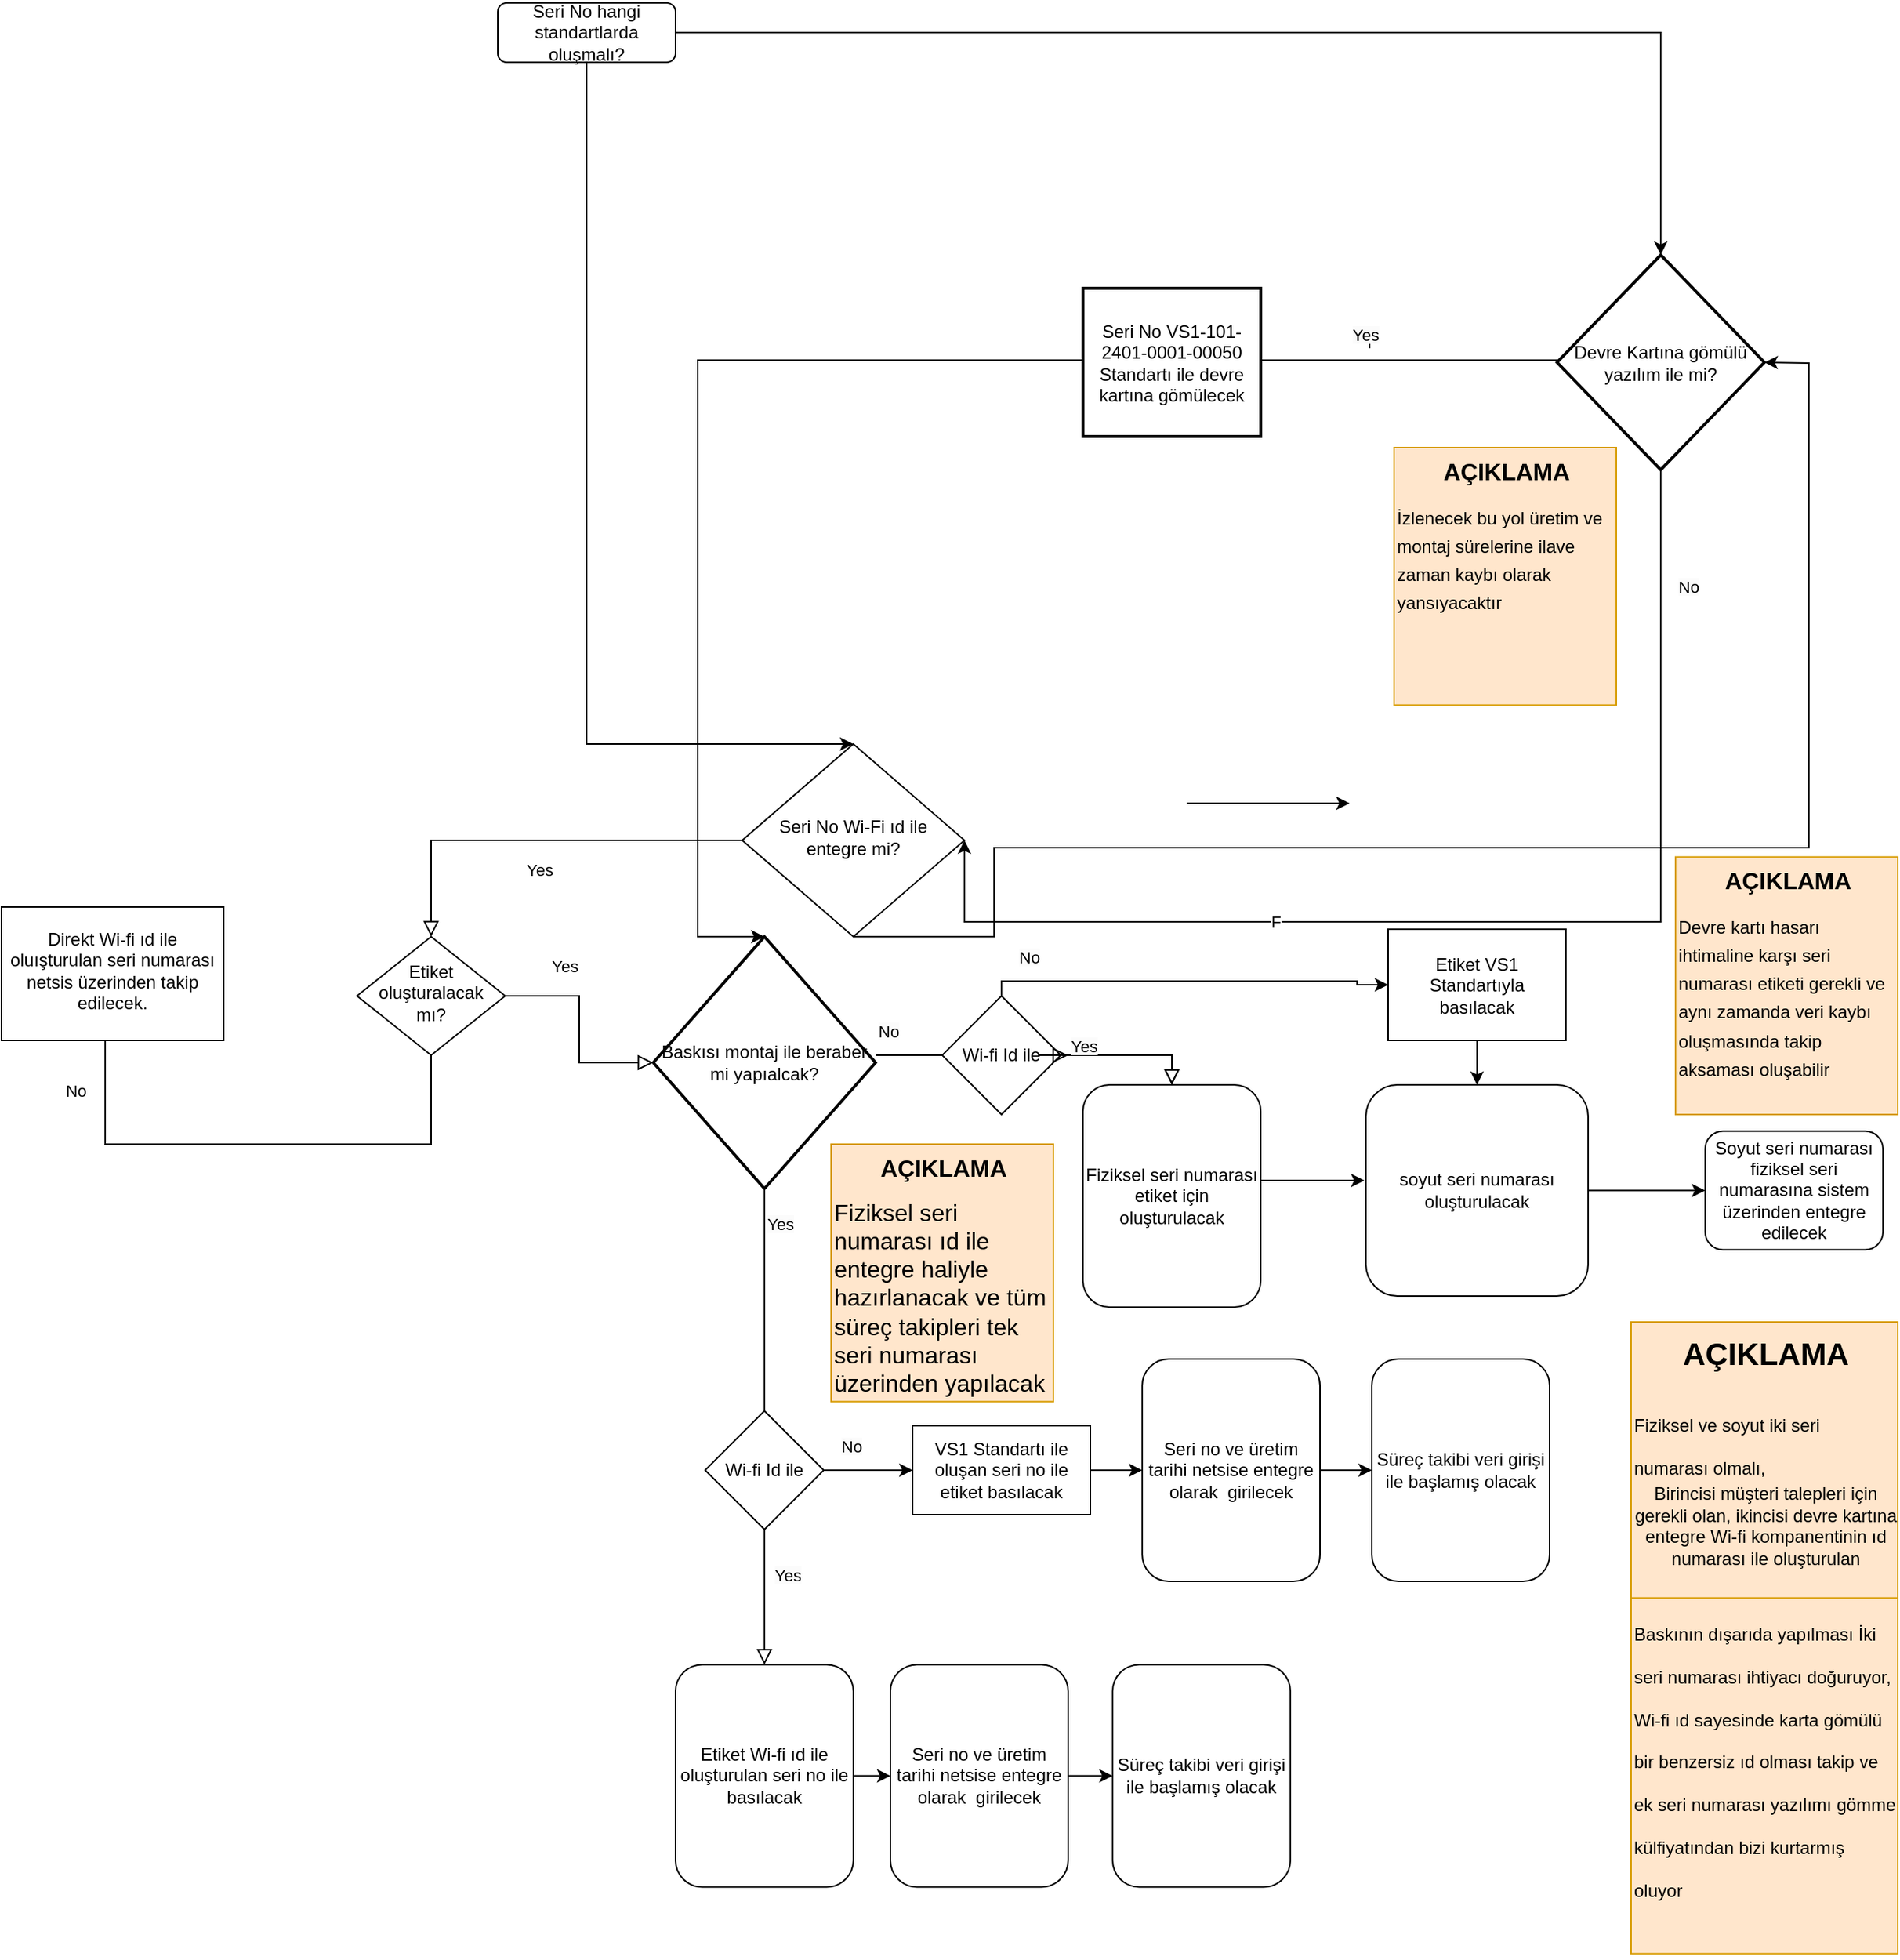 <mxfile version="24.6.4" type="github">
  <diagram id="C5RBs43oDa-KdzZeNtuy" name="Page-1">
    <mxGraphModel dx="3249" dy="2562" grid="1" gridSize="10" guides="1" tooltips="1" connect="1" arrows="1" fold="1" page="1" pageScale="1" pageWidth="827" pageHeight="1169" math="0" shadow="0">
      <root>
        <mxCell id="WIyWlLk6GJQsqaUBKTNV-0" />
        <mxCell id="WIyWlLk6GJQsqaUBKTNV-1" parent="WIyWlLk6GJQsqaUBKTNV-0" />
        <mxCell id="CC0bLma-7pLYSbZLVnVD-12" value="" style="edgeStyle=orthogonalEdgeStyle;rounded=0;orthogonalLoop=1;jettySize=auto;html=1;entryX=0.5;entryY=0;entryDx=0;entryDy=0;" edge="1" parent="WIyWlLk6GJQsqaUBKTNV-1" source="WIyWlLk6GJQsqaUBKTNV-3" target="WIyWlLk6GJQsqaUBKTNV-6">
          <mxGeometry relative="1" as="geometry">
            <mxPoint x="185" y="-77.5" as="targetPoint" />
            <Array as="points">
              <mxPoint x="5" y="-70" />
            </Array>
          </mxGeometry>
        </mxCell>
        <mxCell id="CC0bLma-7pLYSbZLVnVD-14" value="" style="edgeStyle=orthogonalEdgeStyle;rounded=0;orthogonalLoop=1;jettySize=auto;html=1;entryX=0.5;entryY=0;entryDx=0;entryDy=0;entryPerimeter=0;" edge="1" parent="WIyWlLk6GJQsqaUBKTNV-1" source="WIyWlLk6GJQsqaUBKTNV-3" target="CC0bLma-7pLYSbZLVnVD-6">
          <mxGeometry relative="1" as="geometry">
            <mxPoint x="380" y="-100" as="targetPoint" />
            <Array as="points">
              <mxPoint x="730" y="-550" />
            </Array>
          </mxGeometry>
        </mxCell>
        <mxCell id="WIyWlLk6GJQsqaUBKTNV-3" value="Seri No hangi standartlarda oluşmalı?" style="rounded=1;whiteSpace=wrap;html=1;fontSize=12;glass=0;strokeWidth=1;shadow=0;" parent="WIyWlLk6GJQsqaUBKTNV-1" vertex="1">
          <mxGeometry x="-55" y="-570" width="120" height="40" as="geometry" />
        </mxCell>
        <mxCell id="WIyWlLk6GJQsqaUBKTNV-4" value="Yes" style="rounded=0;html=1;jettySize=auto;orthogonalLoop=1;fontSize=11;endArrow=block;endFill=0;endSize=8;strokeWidth=1;shadow=0;labelBackgroundColor=none;edgeStyle=orthogonalEdgeStyle;" parent="WIyWlLk6GJQsqaUBKTNV-1" source="WIyWlLk6GJQsqaUBKTNV-6" target="WIyWlLk6GJQsqaUBKTNV-10" edge="1">
          <mxGeometry y="20" relative="1" as="geometry">
            <mxPoint as="offset" />
            <Array as="points">
              <mxPoint x="-100" y="-5" />
            </Array>
          </mxGeometry>
        </mxCell>
        <mxCell id="WIyWlLk6GJQsqaUBKTNV-6" value="Seri No Wi-Fi ıd ile entegre mi?" style="rhombus;whiteSpace=wrap;html=1;shadow=0;fontFamily=Helvetica;fontSize=12;align=center;strokeWidth=1;spacing=6;spacingTop=-4;" parent="WIyWlLk6GJQsqaUBKTNV-1" vertex="1">
          <mxGeometry x="110" y="-70" width="150" height="130" as="geometry" />
        </mxCell>
        <mxCell id="WIyWlLk6GJQsqaUBKTNV-8" value="No" style="rounded=0;html=1;jettySize=auto;orthogonalLoop=1;fontSize=11;endArrow=block;endFill=0;endSize=8;strokeWidth=1;shadow=0;labelBackgroundColor=none;edgeStyle=orthogonalEdgeStyle;entryX=1;entryY=0.5;entryDx=0;entryDy=0;" parent="WIyWlLk6GJQsqaUBKTNV-1" source="WIyWlLk6GJQsqaUBKTNV-10" target="CC0bLma-7pLYSbZLVnVD-23" edge="1">
          <mxGeometry x="0.333" y="20" relative="1" as="geometry">
            <mxPoint as="offset" />
            <mxPoint x="185" y="340" as="targetPoint" />
            <Array as="points">
              <mxPoint x="-100" y="200" />
              <mxPoint x="-320" y="200" />
            </Array>
          </mxGeometry>
        </mxCell>
        <mxCell id="WIyWlLk6GJQsqaUBKTNV-9" value="Yes" style="edgeStyle=orthogonalEdgeStyle;rounded=0;html=1;jettySize=auto;orthogonalLoop=1;fontSize=11;endArrow=block;endFill=0;endSize=8;strokeWidth=1;shadow=0;labelBackgroundColor=none;" parent="WIyWlLk6GJQsqaUBKTNV-1" source="CC0bLma-7pLYSbZLVnVD-26" target="WIyWlLk6GJQsqaUBKTNV-12" edge="1">
          <mxGeometry x="-1" y="218" relative="1" as="geometry">
            <mxPoint x="-210" y="158" as="offset" />
            <Array as="points">
              <mxPoint x="400" y="140" />
            </Array>
          </mxGeometry>
        </mxCell>
        <mxCell id="WIyWlLk6GJQsqaUBKTNV-10" value="Etiket oluşturalacak mı?" style="rhombus;whiteSpace=wrap;html=1;shadow=0;fontFamily=Helvetica;fontSize=12;align=center;strokeWidth=1;spacing=6;spacingTop=-4;" parent="WIyWlLk6GJQsqaUBKTNV-1" vertex="1">
          <mxGeometry x="-150" y="60" width="100" height="80" as="geometry" />
        </mxCell>
        <mxCell id="WIyWlLk6GJQsqaUBKTNV-12" value="Fiziksel seri numarası etiket için oluşturulacak" style="rounded=1;whiteSpace=wrap;html=1;fontSize=12;glass=0;strokeWidth=1;shadow=0;" parent="WIyWlLk6GJQsqaUBKTNV-1" vertex="1">
          <mxGeometry x="340" y="160" width="120" height="150" as="geometry" />
        </mxCell>
        <mxCell id="CC0bLma-7pLYSbZLVnVD-8" value="T" style="edgeStyle=orthogonalEdgeStyle;rounded=0;orthogonalLoop=1;jettySize=auto;html=1;exitX=0;exitY=0.5;exitDx=0;exitDy=0;exitPerimeter=0;entryX=0.5;entryY=0;entryDx=0;entryDy=0;entryPerimeter=0;" edge="1" parent="WIyWlLk6GJQsqaUBKTNV-1" source="CC0bLma-7pLYSbZLVnVD-6" target="CC0bLma-7pLYSbZLVnVD-26">
          <mxGeometry x="-0.747" y="-12" relative="1" as="geometry">
            <mxPoint x="480" y="-330" as="sourcePoint" />
            <mxPoint x="360" y="-212.5" as="targetPoint" />
            <Array as="points">
              <mxPoint x="660" y="-329" />
              <mxPoint x="80" y="-329" />
              <mxPoint x="80" y="60" />
            </Array>
            <mxPoint as="offset" />
          </mxGeometry>
        </mxCell>
        <mxCell id="CC0bLma-7pLYSbZLVnVD-10" value="" style="edgeStyle=orthogonalEdgeStyle;rounded=0;orthogonalLoop=1;jettySize=auto;html=1;entryX=1;entryY=0.5;entryDx=0;entryDy=0;" edge="1" parent="WIyWlLk6GJQsqaUBKTNV-1" source="CC0bLma-7pLYSbZLVnVD-6" target="WIyWlLk6GJQsqaUBKTNV-6">
          <mxGeometry relative="1" as="geometry">
            <mxPoint x="740" y="10" as="targetPoint" />
            <Array as="points">
              <mxPoint x="730" y="-327" />
              <mxPoint x="730" y="50" />
              <mxPoint x="260" y="50" />
            </Array>
          </mxGeometry>
        </mxCell>
        <mxCell id="CC0bLma-7pLYSbZLVnVD-15" value="F" style="edgeLabel;html=1;align=center;verticalAlign=middle;resizable=0;points=[];" vertex="1" connectable="0" parent="CC0bLma-7pLYSbZLVnVD-10">
          <mxGeometry x="0.363" relative="1" as="geometry">
            <mxPoint as="offset" />
          </mxGeometry>
        </mxCell>
        <mxCell id="CC0bLma-7pLYSbZLVnVD-6" value="Devre Kartına gömülü yazılım ile mi?" style="strokeWidth=2;html=1;shape=mxgraph.flowchart.decision;whiteSpace=wrap;" vertex="1" parent="WIyWlLk6GJQsqaUBKTNV-1">
          <mxGeometry x="660" y="-400" width="140" height="145" as="geometry" />
        </mxCell>
        <mxCell id="CC0bLma-7pLYSbZLVnVD-7" value="Seri No VS1-101-2401-0001-00050 Standartı ile devre kartına gömülecek" style="whiteSpace=wrap;html=1;strokeWidth=2;" vertex="1" parent="WIyWlLk6GJQsqaUBKTNV-1">
          <mxGeometry x="340" y="-377.5" width="120" height="100" as="geometry" />
        </mxCell>
        <mxCell id="CC0bLma-7pLYSbZLVnVD-19" value="" style="edgeStyle=orthogonalEdgeStyle;rounded=0;orthogonalLoop=1;jettySize=auto;html=1;" edge="1" parent="WIyWlLk6GJQsqaUBKTNV-1">
          <mxGeometry relative="1" as="geometry">
            <mxPoint x="410" y="-30" as="sourcePoint" />
            <mxPoint x="520" y="-30" as="targetPoint" />
            <Array as="points">
              <mxPoint x="500" y="-30" />
            </Array>
          </mxGeometry>
        </mxCell>
        <mxCell id="CC0bLma-7pLYSbZLVnVD-21" value="" style="endArrow=classic;html=1;rounded=0;" edge="1" parent="WIyWlLk6GJQsqaUBKTNV-1">
          <mxGeometry width="50" height="50" relative="1" as="geometry">
            <mxPoint x="460" y="224.5" as="sourcePoint" />
            <mxPoint x="530" y="224.5" as="targetPoint" />
            <Array as="points">
              <mxPoint x="500" y="224.5" />
            </Array>
          </mxGeometry>
        </mxCell>
        <mxCell id="CC0bLma-7pLYSbZLVnVD-35" value="" style="edgeStyle=orthogonalEdgeStyle;rounded=0;orthogonalLoop=1;jettySize=auto;html=1;" edge="1" parent="WIyWlLk6GJQsqaUBKTNV-1" source="CC0bLma-7pLYSbZLVnVD-22" target="CC0bLma-7pLYSbZLVnVD-32">
          <mxGeometry relative="1" as="geometry" />
        </mxCell>
        <mxCell id="CC0bLma-7pLYSbZLVnVD-22" value="soyut seri numarası oluşturulacak" style="rounded=1;whiteSpace=wrap;html=1;" vertex="1" parent="WIyWlLk6GJQsqaUBKTNV-1">
          <mxGeometry x="531" y="160" width="150" height="142.5" as="geometry" />
        </mxCell>
        <mxCell id="CC0bLma-7pLYSbZLVnVD-23" value="Direkt Wi-fi ıd ile oluışturulan seri numarası netsis üzerinden takip edilecek." style="whiteSpace=wrap;html=1;shadow=0;strokeWidth=1;spacing=6;spacingTop=-4;" vertex="1" parent="WIyWlLk6GJQsqaUBKTNV-1">
          <mxGeometry x="-390" y="40" width="150" height="90" as="geometry" />
        </mxCell>
        <mxCell id="CC0bLma-7pLYSbZLVnVD-27" value="" style="edgeStyle=orthogonalEdgeStyle;rounded=0;html=1;jettySize=auto;orthogonalLoop=1;fontSize=11;endArrow=block;endFill=0;endSize=8;strokeWidth=1;shadow=0;labelBackgroundColor=none;" edge="1" parent="WIyWlLk6GJQsqaUBKTNV-1" source="WIyWlLk6GJQsqaUBKTNV-10" target="CC0bLma-7pLYSbZLVnVD-26">
          <mxGeometry y="10" relative="1" as="geometry">
            <mxPoint as="offset" />
            <mxPoint x="-100" y="140" as="sourcePoint" />
            <mxPoint x="390" y="150" as="targetPoint" />
            <Array as="points" />
          </mxGeometry>
        </mxCell>
        <mxCell id="CC0bLma-7pLYSbZLVnVD-26" value="Baskısı montaj ile beraber mi yapıalcak?" style="strokeWidth=2;html=1;shape=mxgraph.flowchart.decision;whiteSpace=wrap;" vertex="1" parent="WIyWlLk6GJQsqaUBKTNV-1">
          <mxGeometry x="50" y="60" width="150" height="170" as="geometry" />
        </mxCell>
        <mxCell id="CC0bLma-7pLYSbZLVnVD-28" value="Yes" style="edgeStyle=orthogonalEdgeStyle;rounded=0;html=1;jettySize=auto;orthogonalLoop=1;fontSize=11;endArrow=block;endFill=0;endSize=8;strokeWidth=1;shadow=0;labelBackgroundColor=none;exitX=1;exitY=0.5;exitDx=0;exitDy=0;exitPerimeter=0;" edge="1" parent="WIyWlLk6GJQsqaUBKTNV-1" source="CC0bLma-7pLYSbZLVnVD-65">
          <mxGeometry x="-1" y="121" relative="1" as="geometry">
            <mxPoint x="61" y="105" as="offset" />
            <mxPoint x="210" y="140" as="sourcePoint" />
            <mxPoint x="400" y="160" as="targetPoint" />
            <Array as="points">
              <mxPoint x="200" y="140" />
              <mxPoint x="400" y="140" />
            </Array>
          </mxGeometry>
        </mxCell>
        <mxCell id="CC0bLma-7pLYSbZLVnVD-29" value="" style="edgeStyle=orthogonalEdgeStyle;rounded=0;html=1;jettySize=auto;orthogonalLoop=1;fontSize=11;endArrow=block;endFill=0;endSize=8;strokeWidth=1;shadow=0;labelBackgroundColor=none;exitX=0.5;exitY=1;exitDx=0;exitDy=0;exitPerimeter=0;entryX=0.5;entryY=0;entryDx=0;entryDy=0;" edge="1" parent="WIyWlLk6GJQsqaUBKTNV-1" source="CC0bLma-7pLYSbZLVnVD-26" target="CC0bLma-7pLYSbZLVnVD-39">
          <mxGeometry y="10" relative="1" as="geometry">
            <mxPoint as="offset" />
            <mxPoint x="90" y="280" as="sourcePoint" />
            <mxPoint x="190" y="430" as="targetPoint" />
            <Array as="points">
              <mxPoint x="125" y="390" />
              <mxPoint x="125" y="390" />
            </Array>
          </mxGeometry>
        </mxCell>
        <mxCell id="CC0bLma-7pLYSbZLVnVD-32" value="Soyut seri numarası fiziksel seri numarasına sistem üzerinden entegre edilecek" style="rounded=1;whiteSpace=wrap;html=1;" vertex="1" parent="WIyWlLk6GJQsqaUBKTNV-1">
          <mxGeometry x="760" y="191.25" width="120" height="80" as="geometry" />
        </mxCell>
        <mxCell id="CC0bLma-7pLYSbZLVnVD-36" value="&lt;h1 style=&quot;text-align: center; margin-top: 0px;&quot;&gt;&lt;span style=&quot;font-size: 21px;&quot;&gt;AÇIKLAMA&lt;/span&gt;&lt;/h1&gt;&lt;h1 style=&quot;margin-top: 0px;&quot;&gt;&lt;span style=&quot;font-size: 12px; font-weight: 400; text-align: center;&quot;&gt;Fiziksel ve soyut iki seri numarası olmalı,&lt;/span&gt;&lt;div style=&quot;font-size: 12px; font-weight: 400; text-align: center;&quot;&gt;Birincisi müşteri talepleri için gerekli olan, ikincisi devre kartına entegre Wi-fi kompanentinin ıd numarası ile oluşturulan&lt;/div&gt;&lt;/h1&gt;" style="text;html=1;whiteSpace=wrap;overflow=hidden;rounded=0;fillColor=#ffe6cc;strokeColor=#d79b00;" vertex="1" parent="WIyWlLk6GJQsqaUBKTNV-1">
          <mxGeometry x="710" y="320" width="180" height="213.75" as="geometry" />
        </mxCell>
        <mxCell id="CC0bLma-7pLYSbZLVnVD-37" value="&lt;h1 style=&quot;margin-top: 0px;&quot;&gt;&lt;span style=&quot;font-size: 12px; font-weight: 400; text-align: center;&quot;&gt;Baskının dışarıda yapılması İki seri numarası ihtiyacı doğuruyor,&amp;nbsp; Wi-fi ıd sayesinde karta gömülü bir benzersiz ıd olması takip ve ek seri numarası yazılımı gömme külfiyatından bizi kurtarmış oluyor&lt;/span&gt;&lt;br&gt;&lt;/h1&gt;" style="text;html=1;whiteSpace=wrap;overflow=hidden;rounded=0;fillColor=#ffe6cc;strokeColor=#d79b00;" vertex="1" parent="WIyWlLk6GJQsqaUBKTNV-1">
          <mxGeometry x="710" y="506.25" width="180" height="240" as="geometry" />
        </mxCell>
        <mxCell id="CC0bLma-7pLYSbZLVnVD-41" value="" style="edgeStyle=orthogonalEdgeStyle;rounded=0;orthogonalLoop=1;jettySize=auto;html=1;" edge="1" parent="WIyWlLk6GJQsqaUBKTNV-1" source="CC0bLma-7pLYSbZLVnVD-39" target="CC0bLma-7pLYSbZLVnVD-40">
          <mxGeometry relative="1" as="geometry" />
        </mxCell>
        <mxCell id="CC0bLma-7pLYSbZLVnVD-39" value="Etiket Wi-fi ıd ile oluşturulan seri no ile basılacak" style="rounded=1;whiteSpace=wrap;html=1;fontSize=12;glass=0;strokeWidth=1;shadow=0;" vertex="1" parent="WIyWlLk6GJQsqaUBKTNV-1">
          <mxGeometry x="65" y="551.25" width="120" height="150" as="geometry" />
        </mxCell>
        <mxCell id="CC0bLma-7pLYSbZLVnVD-44" value="" style="edgeStyle=orthogonalEdgeStyle;rounded=0;orthogonalLoop=1;jettySize=auto;html=1;" edge="1" parent="WIyWlLk6GJQsqaUBKTNV-1" source="CC0bLma-7pLYSbZLVnVD-40" target="CC0bLma-7pLYSbZLVnVD-43">
          <mxGeometry relative="1" as="geometry" />
        </mxCell>
        <mxCell id="CC0bLma-7pLYSbZLVnVD-40" value="Seri no ve üretim tarihi netsise entegre olarak&amp;nbsp; girilecek" style="rounded=1;whiteSpace=wrap;html=1;fontSize=12;glass=0;strokeWidth=1;shadow=0;" vertex="1" parent="WIyWlLk6GJQsqaUBKTNV-1">
          <mxGeometry x="210" y="551.25" width="120" height="150" as="geometry" />
        </mxCell>
        <mxCell id="CC0bLma-7pLYSbZLVnVD-43" value="Süreç takibi veri girişi ile başlamış olacak" style="rounded=1;whiteSpace=wrap;html=1;fontSize=12;glass=0;strokeWidth=1;shadow=0;" vertex="1" parent="WIyWlLk6GJQsqaUBKTNV-1">
          <mxGeometry x="360" y="551.25" width="120" height="150" as="geometry" />
        </mxCell>
        <mxCell id="CC0bLma-7pLYSbZLVnVD-45" value="&lt;h1 style=&quot;text-align: center; margin-top: 0px; font-size: 16px;&quot;&gt;&lt;font style=&quot;font-size: 16px;&quot;&gt;AÇIKLAMA&lt;/font&gt;&lt;/h1&gt;&lt;h1 style=&quot;margin-top: 0px; font-size: 16px;&quot;&gt;&lt;span style=&quot;font-weight: 400; text-align: center;&quot;&gt;&lt;font style=&quot;font-size: 16px;&quot;&gt;Fiziksel seri numarası ıd ile entegre haliyle hazırlanacak ve tüm süreç takipleri tek seri numarası üzerinden yapılacak&lt;/font&gt;&lt;/span&gt;&lt;br&gt;&lt;/h1&gt;" style="text;html=1;whiteSpace=wrap;overflow=hidden;rounded=0;fillColor=#ffe6cc;strokeColor=#d79b00;" vertex="1" parent="WIyWlLk6GJQsqaUBKTNV-1">
          <mxGeometry x="170" y="200" width="150" height="173.75" as="geometry" />
        </mxCell>
        <mxCell id="CC0bLma-7pLYSbZLVnVD-51" value="" style="edgeStyle=orthogonalEdgeStyle;rounded=0;orthogonalLoop=1;jettySize=auto;html=1;" edge="1" parent="WIyWlLk6GJQsqaUBKTNV-1" source="CC0bLma-7pLYSbZLVnVD-49" target="CC0bLma-7pLYSbZLVnVD-50">
          <mxGeometry relative="1" as="geometry" />
        </mxCell>
        <mxCell id="CC0bLma-7pLYSbZLVnVD-49" value="Wi-fi Id ile" style="rhombus;whiteSpace=wrap;html=1;" vertex="1" parent="WIyWlLk6GJQsqaUBKTNV-1">
          <mxGeometry x="85" y="380" width="80" height="80" as="geometry" />
        </mxCell>
        <mxCell id="CC0bLma-7pLYSbZLVnVD-56" value="" style="edgeStyle=orthogonalEdgeStyle;rounded=0;orthogonalLoop=1;jettySize=auto;html=1;" edge="1" parent="WIyWlLk6GJQsqaUBKTNV-1" source="CC0bLma-7pLYSbZLVnVD-50" target="CC0bLma-7pLYSbZLVnVD-54">
          <mxGeometry relative="1" as="geometry" />
        </mxCell>
        <mxCell id="CC0bLma-7pLYSbZLVnVD-50" value="VS1 Standartı ile oluşan seri no ile etiket basılacak" style="whiteSpace=wrap;html=1;" vertex="1" parent="WIyWlLk6GJQsqaUBKTNV-1">
          <mxGeometry x="225" y="390" width="120" height="60" as="geometry" />
        </mxCell>
        <mxCell id="CC0bLma-7pLYSbZLVnVD-52" value="&lt;span style=&quot;color: rgb(0, 0, 0); font-family: Helvetica; font-size: 11px; font-style: normal; font-variant-ligatures: normal; font-variant-caps: normal; font-weight: 400; letter-spacing: normal; orphans: 2; text-align: center; text-indent: 0px; text-transform: none; widows: 2; word-spacing: 0px; -webkit-text-stroke-width: 0px; white-space: nowrap; background-color: rgb(251, 251, 251); text-decoration-thickness: initial; text-decoration-style: initial; text-decoration-color: initial; display: inline !important; float: none;&quot;&gt;Yes&lt;/span&gt;" style="text;whiteSpace=wrap;html=1;" vertex="1" parent="WIyWlLk6GJQsqaUBKTNV-1">
          <mxGeometry x="130" y="476.88" width="50" height="40" as="geometry" />
        </mxCell>
        <mxCell id="CC0bLma-7pLYSbZLVnVD-53" value="&lt;span style=&quot;color: rgb(0, 0, 0); font-family: Helvetica; font-size: 11px; font-style: normal; font-variant-ligatures: normal; font-variant-caps: normal; font-weight: 400; letter-spacing: normal; orphans: 2; text-align: center; text-indent: 0px; text-transform: none; widows: 2; word-spacing: 0px; -webkit-text-stroke-width: 0px; white-space: nowrap; background-color: rgb(251, 251, 251); text-decoration-thickness: initial; text-decoration-style: initial; text-decoration-color: initial; display: inline !important; float: none;&quot;&gt;No&lt;/span&gt;" style="text;whiteSpace=wrap;html=1;" vertex="1" parent="WIyWlLk6GJQsqaUBKTNV-1">
          <mxGeometry x="175" y="390" width="50" height="40" as="geometry" />
        </mxCell>
        <mxCell id="CC0bLma-7pLYSbZLVnVD-57" value="" style="edgeStyle=orthogonalEdgeStyle;rounded=0;orthogonalLoop=1;jettySize=auto;html=1;" edge="1" parent="WIyWlLk6GJQsqaUBKTNV-1" source="CC0bLma-7pLYSbZLVnVD-54" target="CC0bLma-7pLYSbZLVnVD-55">
          <mxGeometry relative="1" as="geometry" />
        </mxCell>
        <mxCell id="CC0bLma-7pLYSbZLVnVD-54" value="Seri no ve üretim tarihi netsise entegre olarak&amp;nbsp; girilecek" style="rounded=1;whiteSpace=wrap;html=1;fontSize=12;glass=0;strokeWidth=1;shadow=0;" vertex="1" parent="WIyWlLk6GJQsqaUBKTNV-1">
          <mxGeometry x="380" y="345" width="120" height="150" as="geometry" />
        </mxCell>
        <mxCell id="CC0bLma-7pLYSbZLVnVD-55" value="Süreç takibi veri girişi ile başlamış olacak" style="rounded=1;whiteSpace=wrap;html=1;fontSize=12;glass=0;strokeWidth=1;shadow=0;" vertex="1" parent="WIyWlLk6GJQsqaUBKTNV-1">
          <mxGeometry x="535" y="345" width="120" height="150" as="geometry" />
        </mxCell>
        <mxCell id="CC0bLma-7pLYSbZLVnVD-63" style="edgeStyle=orthogonalEdgeStyle;rounded=0;orthogonalLoop=1;jettySize=auto;html=1;entryX=0;entryY=0.5;entryDx=0;entryDy=0;" edge="1" parent="WIyWlLk6GJQsqaUBKTNV-1" source="CC0bLma-7pLYSbZLVnVD-58" target="CC0bLma-7pLYSbZLVnVD-61">
          <mxGeometry relative="1" as="geometry">
            <mxPoint x="520" y="93" as="targetPoint" />
            <Array as="points">
              <mxPoint x="285" y="90" />
              <mxPoint x="525" y="90" />
              <mxPoint x="525" y="93" />
            </Array>
          </mxGeometry>
        </mxCell>
        <mxCell id="CC0bLma-7pLYSbZLVnVD-58" value="Wi-fi Id ile" style="rhombus;whiteSpace=wrap;html=1;" vertex="1" parent="WIyWlLk6GJQsqaUBKTNV-1">
          <mxGeometry x="245" y="100" width="80" height="80" as="geometry" />
        </mxCell>
        <mxCell id="CC0bLma-7pLYSbZLVnVD-72" value="" style="edgeStyle=orthogonalEdgeStyle;rounded=0;orthogonalLoop=1;jettySize=auto;html=1;" edge="1" parent="WIyWlLk6GJQsqaUBKTNV-1" source="CC0bLma-7pLYSbZLVnVD-61" target="CC0bLma-7pLYSbZLVnVD-22">
          <mxGeometry relative="1" as="geometry" />
        </mxCell>
        <mxCell id="CC0bLma-7pLYSbZLVnVD-61" value="Etiket VS1 Standartıyla basılacak" style="whiteSpace=wrap;html=1;" vertex="1" parent="WIyWlLk6GJQsqaUBKTNV-1">
          <mxGeometry x="546" y="55" width="120" height="75" as="geometry" />
        </mxCell>
        <mxCell id="CC0bLma-7pLYSbZLVnVD-64" value="&lt;span style=&quot;color: rgb(0, 0, 0); font-family: Helvetica; font-size: 11px; font-style: normal; font-variant-ligatures: normal; font-variant-caps: normal; font-weight: 400; letter-spacing: normal; orphans: 2; text-align: center; text-indent: 0px; text-transform: none; widows: 2; word-spacing: 0px; -webkit-text-stroke-width: 0px; white-space: nowrap; background-color: rgb(251, 251, 251); text-decoration-thickness: initial; text-decoration-style: initial; text-decoration-color: initial; display: inline !important; float: none;&quot;&gt;No&lt;/span&gt;" style="text;whiteSpace=wrap;html=1;" vertex="1" parent="WIyWlLk6GJQsqaUBKTNV-1">
          <mxGeometry x="295" y="60" width="50" height="40" as="geometry" />
        </mxCell>
        <mxCell id="CC0bLma-7pLYSbZLVnVD-66" value="" style="edgeStyle=orthogonalEdgeStyle;rounded=0;html=1;jettySize=auto;orthogonalLoop=1;fontSize=11;endArrow=block;endFill=0;endSize=8;strokeWidth=1;shadow=0;labelBackgroundColor=none;exitX=1;exitY=0.5;exitDx=0;exitDy=0;exitPerimeter=0;" edge="1" parent="WIyWlLk6GJQsqaUBKTNV-1" source="CC0bLma-7pLYSbZLVnVD-58" target="CC0bLma-7pLYSbZLVnVD-65">
          <mxGeometry x="-1" y="121" relative="1" as="geometry">
            <mxPoint x="61" y="105" as="offset" />
            <mxPoint x="325" y="140" as="sourcePoint" />
            <mxPoint x="400" y="160" as="targetPoint" />
            <Array as="points" />
          </mxGeometry>
        </mxCell>
        <mxCell id="CC0bLma-7pLYSbZLVnVD-65" value="&lt;span style=&quot;color: rgb(0, 0, 0); font-family: Helvetica; font-size: 11px; font-style: normal; font-variant-ligatures: normal; font-variant-caps: normal; font-weight: 400; letter-spacing: normal; orphans: 2; text-align: center; text-indent: 0px; text-transform: none; widows: 2; word-spacing: 0px; -webkit-text-stroke-width: 0px; white-space: nowrap; background-color: rgb(251, 251, 251); text-decoration-thickness: initial; text-decoration-style: initial; text-decoration-color: initial; display: inline !important; float: none;&quot;&gt;Yes&lt;/span&gt;" style="text;whiteSpace=wrap;html=1;" vertex="1" parent="WIyWlLk6GJQsqaUBKTNV-1">
          <mxGeometry x="330" y="120" width="50" height="40" as="geometry" />
        </mxCell>
        <mxCell id="CC0bLma-7pLYSbZLVnVD-67" value="&lt;span style=&quot;color: rgb(0, 0, 0); font-family: Helvetica; font-size: 11px; font-style: normal; font-variant-ligatures: normal; font-variant-caps: normal; font-weight: 400; letter-spacing: normal; orphans: 2; text-align: center; text-indent: 0px; text-transform: none; widows: 2; word-spacing: 0px; -webkit-text-stroke-width: 0px; white-space: nowrap; background-color: rgb(251, 251, 251); text-decoration-thickness: initial; text-decoration-style: initial; text-decoration-color: initial; display: inline !important; float: none;&quot;&gt;Yes&lt;/span&gt;" style="text;whiteSpace=wrap;html=1;" vertex="1" parent="WIyWlLk6GJQsqaUBKTNV-1">
          <mxGeometry x="125" y="240" width="50" height="40" as="geometry" />
        </mxCell>
        <mxCell id="CC0bLma-7pLYSbZLVnVD-68" value="&lt;span style=&quot;color: rgb(0, 0, 0); font-family: Helvetica; font-size: 11px; font-style: normal; font-variant-ligatures: normal; font-variant-caps: normal; font-weight: 400; letter-spacing: normal; orphans: 2; text-align: center; text-indent: 0px; text-transform: none; widows: 2; word-spacing: 0px; -webkit-text-stroke-width: 0px; white-space: nowrap; background-color: rgb(251, 251, 251); text-decoration-thickness: initial; text-decoration-style: initial; text-decoration-color: initial; display: inline !important; float: none;&quot;&gt;No&lt;/span&gt;" style="text;whiteSpace=wrap;html=1;" vertex="1" parent="WIyWlLk6GJQsqaUBKTNV-1">
          <mxGeometry x="200" y="110" width="50" height="40" as="geometry" />
        </mxCell>
        <mxCell id="CC0bLma-7pLYSbZLVnVD-73" value="&lt;span style=&quot;color: rgb(0, 0, 0); font-family: Helvetica; font-size: 11px; font-style: normal; font-variant-ligatures: normal; font-variant-caps: normal; font-weight: 400; letter-spacing: normal; orphans: 2; text-align: center; text-indent: 0px; text-transform: none; widows: 2; word-spacing: 0px; -webkit-text-stroke-width: 0px; white-space: nowrap; background-color: rgb(251, 251, 251); text-decoration-thickness: initial; text-decoration-style: initial; text-decoration-color: initial; display: inline !important; float: none;&quot;&gt;Yes&lt;/span&gt;" style="text;whiteSpace=wrap;html=1;" vertex="1" parent="WIyWlLk6GJQsqaUBKTNV-1">
          <mxGeometry x="520" y="-360" width="50" height="40" as="geometry" />
        </mxCell>
        <mxCell id="CC0bLma-7pLYSbZLVnVD-74" value="&lt;span style=&quot;color: rgb(0, 0, 0); font-family: Helvetica; font-size: 11px; font-style: normal; font-variant-ligatures: normal; font-variant-caps: normal; font-weight: 400; letter-spacing: normal; orphans: 2; text-align: center; text-indent: 0px; text-transform: none; widows: 2; word-spacing: 0px; -webkit-text-stroke-width: 0px; white-space: nowrap; background-color: rgb(251, 251, 251); text-decoration-thickness: initial; text-decoration-style: initial; text-decoration-color: initial; display: inline !important; float: none;&quot;&gt;No&lt;/span&gt;" style="text;whiteSpace=wrap;html=1;" vertex="1" parent="WIyWlLk6GJQsqaUBKTNV-1">
          <mxGeometry x="740" y="-190" width="50" height="40" as="geometry" />
        </mxCell>
        <mxCell id="CC0bLma-7pLYSbZLVnVD-75" value="" style="endArrow=classic;html=1;rounded=0;entryX=1;entryY=0.5;entryDx=0;entryDy=0;entryPerimeter=0;exitX=0.5;exitY=1;exitDx=0;exitDy=0;" edge="1" parent="WIyWlLk6GJQsqaUBKTNV-1" source="WIyWlLk6GJQsqaUBKTNV-6" target="CC0bLma-7pLYSbZLVnVD-6">
          <mxGeometry width="50" height="50" relative="1" as="geometry">
            <mxPoint x="360" y="-50" as="sourcePoint" />
            <mxPoint x="410" y="-100" as="targetPoint" />
            <Array as="points">
              <mxPoint x="280" y="60" />
              <mxPoint x="280" />
              <mxPoint x="600" />
              <mxPoint x="830" />
              <mxPoint x="830" y="-120" />
              <mxPoint x="830" y="-230" />
              <mxPoint x="830" y="-327" />
            </Array>
          </mxGeometry>
        </mxCell>
        <mxCell id="CC0bLma-7pLYSbZLVnVD-76" value="&lt;h1 style=&quot;text-align: center; margin-top: 0px; font-size: 16px;&quot;&gt;&lt;font style=&quot;font-size: 16px;&quot;&gt;AÇIKLAMA&lt;/font&gt;&lt;/h1&gt;&lt;h1 style=&quot;margin-top: 0px; font-size: 16px;&quot;&gt;&lt;span style=&quot;font-size: 12px; font-weight: 400; text-align: center;&quot;&gt;Devre kartı hasarı ihtimaline karşı seri numarası etiketi gerekli ve aynı zamanda veri kaybı oluşmasında takip aksaması oluşabilir&lt;/span&gt;&lt;br&gt;&lt;/h1&gt;" style="text;html=1;whiteSpace=wrap;overflow=hidden;rounded=0;fillColor=#ffe6cc;strokeColor=#d79b00;" vertex="1" parent="WIyWlLk6GJQsqaUBKTNV-1">
          <mxGeometry x="740" y="6.25" width="150" height="173.75" as="geometry" />
        </mxCell>
        <mxCell id="CC0bLma-7pLYSbZLVnVD-77" value="&lt;h1 style=&quot;text-align: center; margin-top: 0px; font-size: 16px;&quot;&gt;&lt;font style=&quot;font-size: 16px;&quot;&gt;AÇIKLAMA&lt;/font&gt;&lt;/h1&gt;&lt;h1 style=&quot;margin-top: 0px; font-size: 16px;&quot;&gt;&lt;span style=&quot;font-size: 12px; font-weight: 400; text-align: center;&quot;&gt;İzlenecek bu yol üretim ve montaj sürelerine ilave zaman kaybı olarak yansıyacaktır&lt;/span&gt;&lt;br&gt;&lt;/h1&gt;" style="text;html=1;whiteSpace=wrap;overflow=hidden;rounded=0;fillColor=#ffe6cc;strokeColor=#d79b00;" vertex="1" parent="WIyWlLk6GJQsqaUBKTNV-1">
          <mxGeometry x="550" y="-270" width="150" height="173.75" as="geometry" />
        </mxCell>
      </root>
    </mxGraphModel>
  </diagram>
</mxfile>
